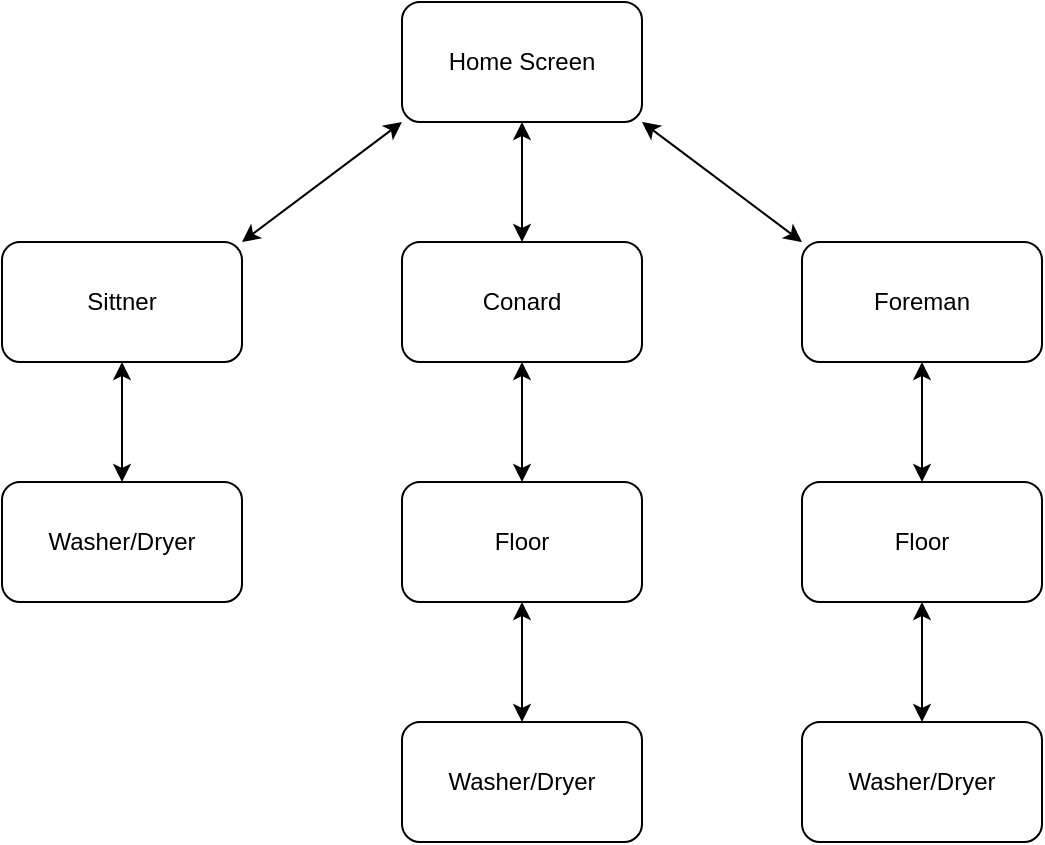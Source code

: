 <mxfile version="14.7.6" type="device"><diagram id="neRiljp8Zw7eq_nIANGZ" name="Page-1"><mxGraphModel dx="1038" dy="539" grid="1" gridSize="10" guides="1" tooltips="1" connect="1" arrows="1" fold="1" page="1" pageScale="1" pageWidth="850" pageHeight="1100" math="0" shadow="0"><root><mxCell id="0"/><mxCell id="1" parent="0"/><mxCell id="O3qY7kFdZiVX0jeCKimA-2" value="Home Screen" style="rounded=1;whiteSpace=wrap;html=1;" vertex="1" parent="1"><mxGeometry x="360" y="40" width="120" height="60" as="geometry"/></mxCell><mxCell id="O3qY7kFdZiVX0jeCKimA-3" value="Conard" style="rounded=1;whiteSpace=wrap;html=1;" vertex="1" parent="1"><mxGeometry x="360" y="160" width="120" height="60" as="geometry"/></mxCell><mxCell id="O3qY7kFdZiVX0jeCKimA-4" value="Foreman" style="rounded=1;whiteSpace=wrap;html=1;" vertex="1" parent="1"><mxGeometry x="560" y="160" width="120" height="60" as="geometry"/></mxCell><mxCell id="O3qY7kFdZiVX0jeCKimA-5" value="Sittner" style="rounded=1;whiteSpace=wrap;html=1;" vertex="1" parent="1"><mxGeometry x="160" y="160" width="120" height="60" as="geometry"/></mxCell><mxCell id="O3qY7kFdZiVX0jeCKimA-7" value="" style="endArrow=classic;startArrow=classic;html=1;entryX=0;entryY=1;entryDx=0;entryDy=0;" edge="1" parent="1" target="O3qY7kFdZiVX0jeCKimA-2"><mxGeometry width="50" height="50" relative="1" as="geometry"><mxPoint x="280" y="160" as="sourcePoint"/><mxPoint x="330" y="110" as="targetPoint"/></mxGeometry></mxCell><mxCell id="O3qY7kFdZiVX0jeCKimA-8" value="" style="endArrow=classic;startArrow=classic;html=1;exitX=0.5;exitY=0;exitDx=0;exitDy=0;" edge="1" parent="1" source="O3qY7kFdZiVX0jeCKimA-3"><mxGeometry width="50" height="50" relative="1" as="geometry"><mxPoint x="370" y="150" as="sourcePoint"/><mxPoint x="420" y="100" as="targetPoint"/></mxGeometry></mxCell><mxCell id="O3qY7kFdZiVX0jeCKimA-9" value="" style="endArrow=classic;startArrow=classic;html=1;exitX=0;exitY=0;exitDx=0;exitDy=0;" edge="1" parent="1" source="O3qY7kFdZiVX0jeCKimA-4"><mxGeometry width="50" height="50" relative="1" as="geometry"><mxPoint x="480" y="160" as="sourcePoint"/><mxPoint x="480" y="100" as="targetPoint"/></mxGeometry></mxCell><mxCell id="O3qY7kFdZiVX0jeCKimA-10" value="Floor" style="rounded=1;whiteSpace=wrap;html=1;" vertex="1" parent="1"><mxGeometry x="360" y="280" width="120" height="60" as="geometry"/></mxCell><mxCell id="O3qY7kFdZiVX0jeCKimA-11" value="" style="endArrow=classic;startArrow=classic;html=1;entryX=0.5;entryY=1;entryDx=0;entryDy=0;exitX=0.5;exitY=0;exitDx=0;exitDy=0;" edge="1" parent="1" source="O3qY7kFdZiVX0jeCKimA-10" target="O3qY7kFdZiVX0jeCKimA-3"><mxGeometry width="50" height="50" relative="1" as="geometry"><mxPoint x="440" y="290" as="sourcePoint"/><mxPoint x="490" y="240" as="targetPoint"/></mxGeometry></mxCell><mxCell id="O3qY7kFdZiVX0jeCKimA-12" value="Floor" style="rounded=1;whiteSpace=wrap;html=1;" vertex="1" parent="1"><mxGeometry x="560" y="280" width="120" height="60" as="geometry"/></mxCell><mxCell id="O3qY7kFdZiVX0jeCKimA-13" value="" style="endArrow=classic;startArrow=classic;html=1;entryX=0.5;entryY=1;entryDx=0;entryDy=0;exitX=0.5;exitY=0;exitDx=0;exitDy=0;" edge="1" parent="1" source="O3qY7kFdZiVX0jeCKimA-12"><mxGeometry width="50" height="50" relative="1" as="geometry"><mxPoint x="640" y="290" as="sourcePoint"/><mxPoint x="620" y="220" as="targetPoint"/></mxGeometry></mxCell><mxCell id="O3qY7kFdZiVX0jeCKimA-14" value="Washer/Dryer" style="rounded=1;whiteSpace=wrap;html=1;" vertex="1" parent="1"><mxGeometry x="160" y="280" width="120" height="60" as="geometry"/></mxCell><mxCell id="O3qY7kFdZiVX0jeCKimA-15" value="" style="endArrow=classic;startArrow=classic;html=1;entryX=0.5;entryY=1;entryDx=0;entryDy=0;exitX=0.5;exitY=0;exitDx=0;exitDy=0;" edge="1" parent="1" source="O3qY7kFdZiVX0jeCKimA-14"><mxGeometry width="50" height="50" relative="1" as="geometry"><mxPoint x="240" y="290" as="sourcePoint"/><mxPoint x="220" y="220" as="targetPoint"/></mxGeometry></mxCell><mxCell id="O3qY7kFdZiVX0jeCKimA-16" value="Washer/Dryer" style="rounded=1;whiteSpace=wrap;html=1;" vertex="1" parent="1"><mxGeometry x="360" y="400" width="120" height="60" as="geometry"/></mxCell><mxCell id="O3qY7kFdZiVX0jeCKimA-17" value="" style="endArrow=classic;startArrow=classic;html=1;entryX=0.5;entryY=1;entryDx=0;entryDy=0;exitX=0.5;exitY=0;exitDx=0;exitDy=0;" edge="1" parent="1" source="O3qY7kFdZiVX0jeCKimA-16"><mxGeometry width="50" height="50" relative="1" as="geometry"><mxPoint x="440" y="410" as="sourcePoint"/><mxPoint x="420" y="340" as="targetPoint"/></mxGeometry></mxCell><mxCell id="O3qY7kFdZiVX0jeCKimA-18" value="Washer/Dryer" style="rounded=1;whiteSpace=wrap;html=1;" vertex="1" parent="1"><mxGeometry x="560" y="400" width="120" height="60" as="geometry"/></mxCell><mxCell id="O3qY7kFdZiVX0jeCKimA-19" value="" style="endArrow=classic;startArrow=classic;html=1;entryX=0.5;entryY=1;entryDx=0;entryDy=0;exitX=0.5;exitY=0;exitDx=0;exitDy=0;" edge="1" parent="1" source="O3qY7kFdZiVX0jeCKimA-18"><mxGeometry width="50" height="50" relative="1" as="geometry"><mxPoint x="640" y="410" as="sourcePoint"/><mxPoint x="620" y="340" as="targetPoint"/></mxGeometry></mxCell></root></mxGraphModel></diagram></mxfile>
